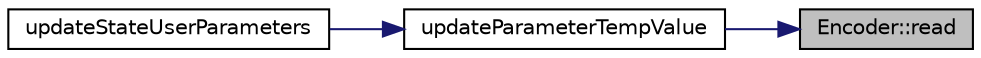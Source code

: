 digraph "Encoder::read"
{
 // LATEX_PDF_SIZE
  edge [fontname="Helvetica",fontsize="10",labelfontname="Helvetica",labelfontsize="10"];
  node [fontname="Helvetica",fontsize="10",shape=record];
  rankdir="RL";
  Node1 [label="Encoder::read",height=0.2,width=0.4,color="black", fillcolor="grey75", style="filled", fontcolor="black",tooltip=" "];
  Node1 -> Node2 [dir="back",color="midnightblue",fontsize="10",style="solid",fontname="Helvetica"];
  Node2 [label="updateParameterTempValue",height=0.2,width=0.4,color="black", fillcolor="white", style="filled",URL="$update_user_parameters_8h.html#ae9718840338bb2f85153c62bd8ee5dac",tooltip=" "];
  Node2 -> Node3 [dir="back",color="midnightblue",fontsize="10",style="solid",fontname="Helvetica"];
  Node3 [label="updateStateUserParameters",height=0.2,width=0.4,color="black", fillcolor="white", style="filled",URL="$update_user_parameters_8h.html#a709c59e928db592326c3a8912af4dd10",tooltip=" "];
}
